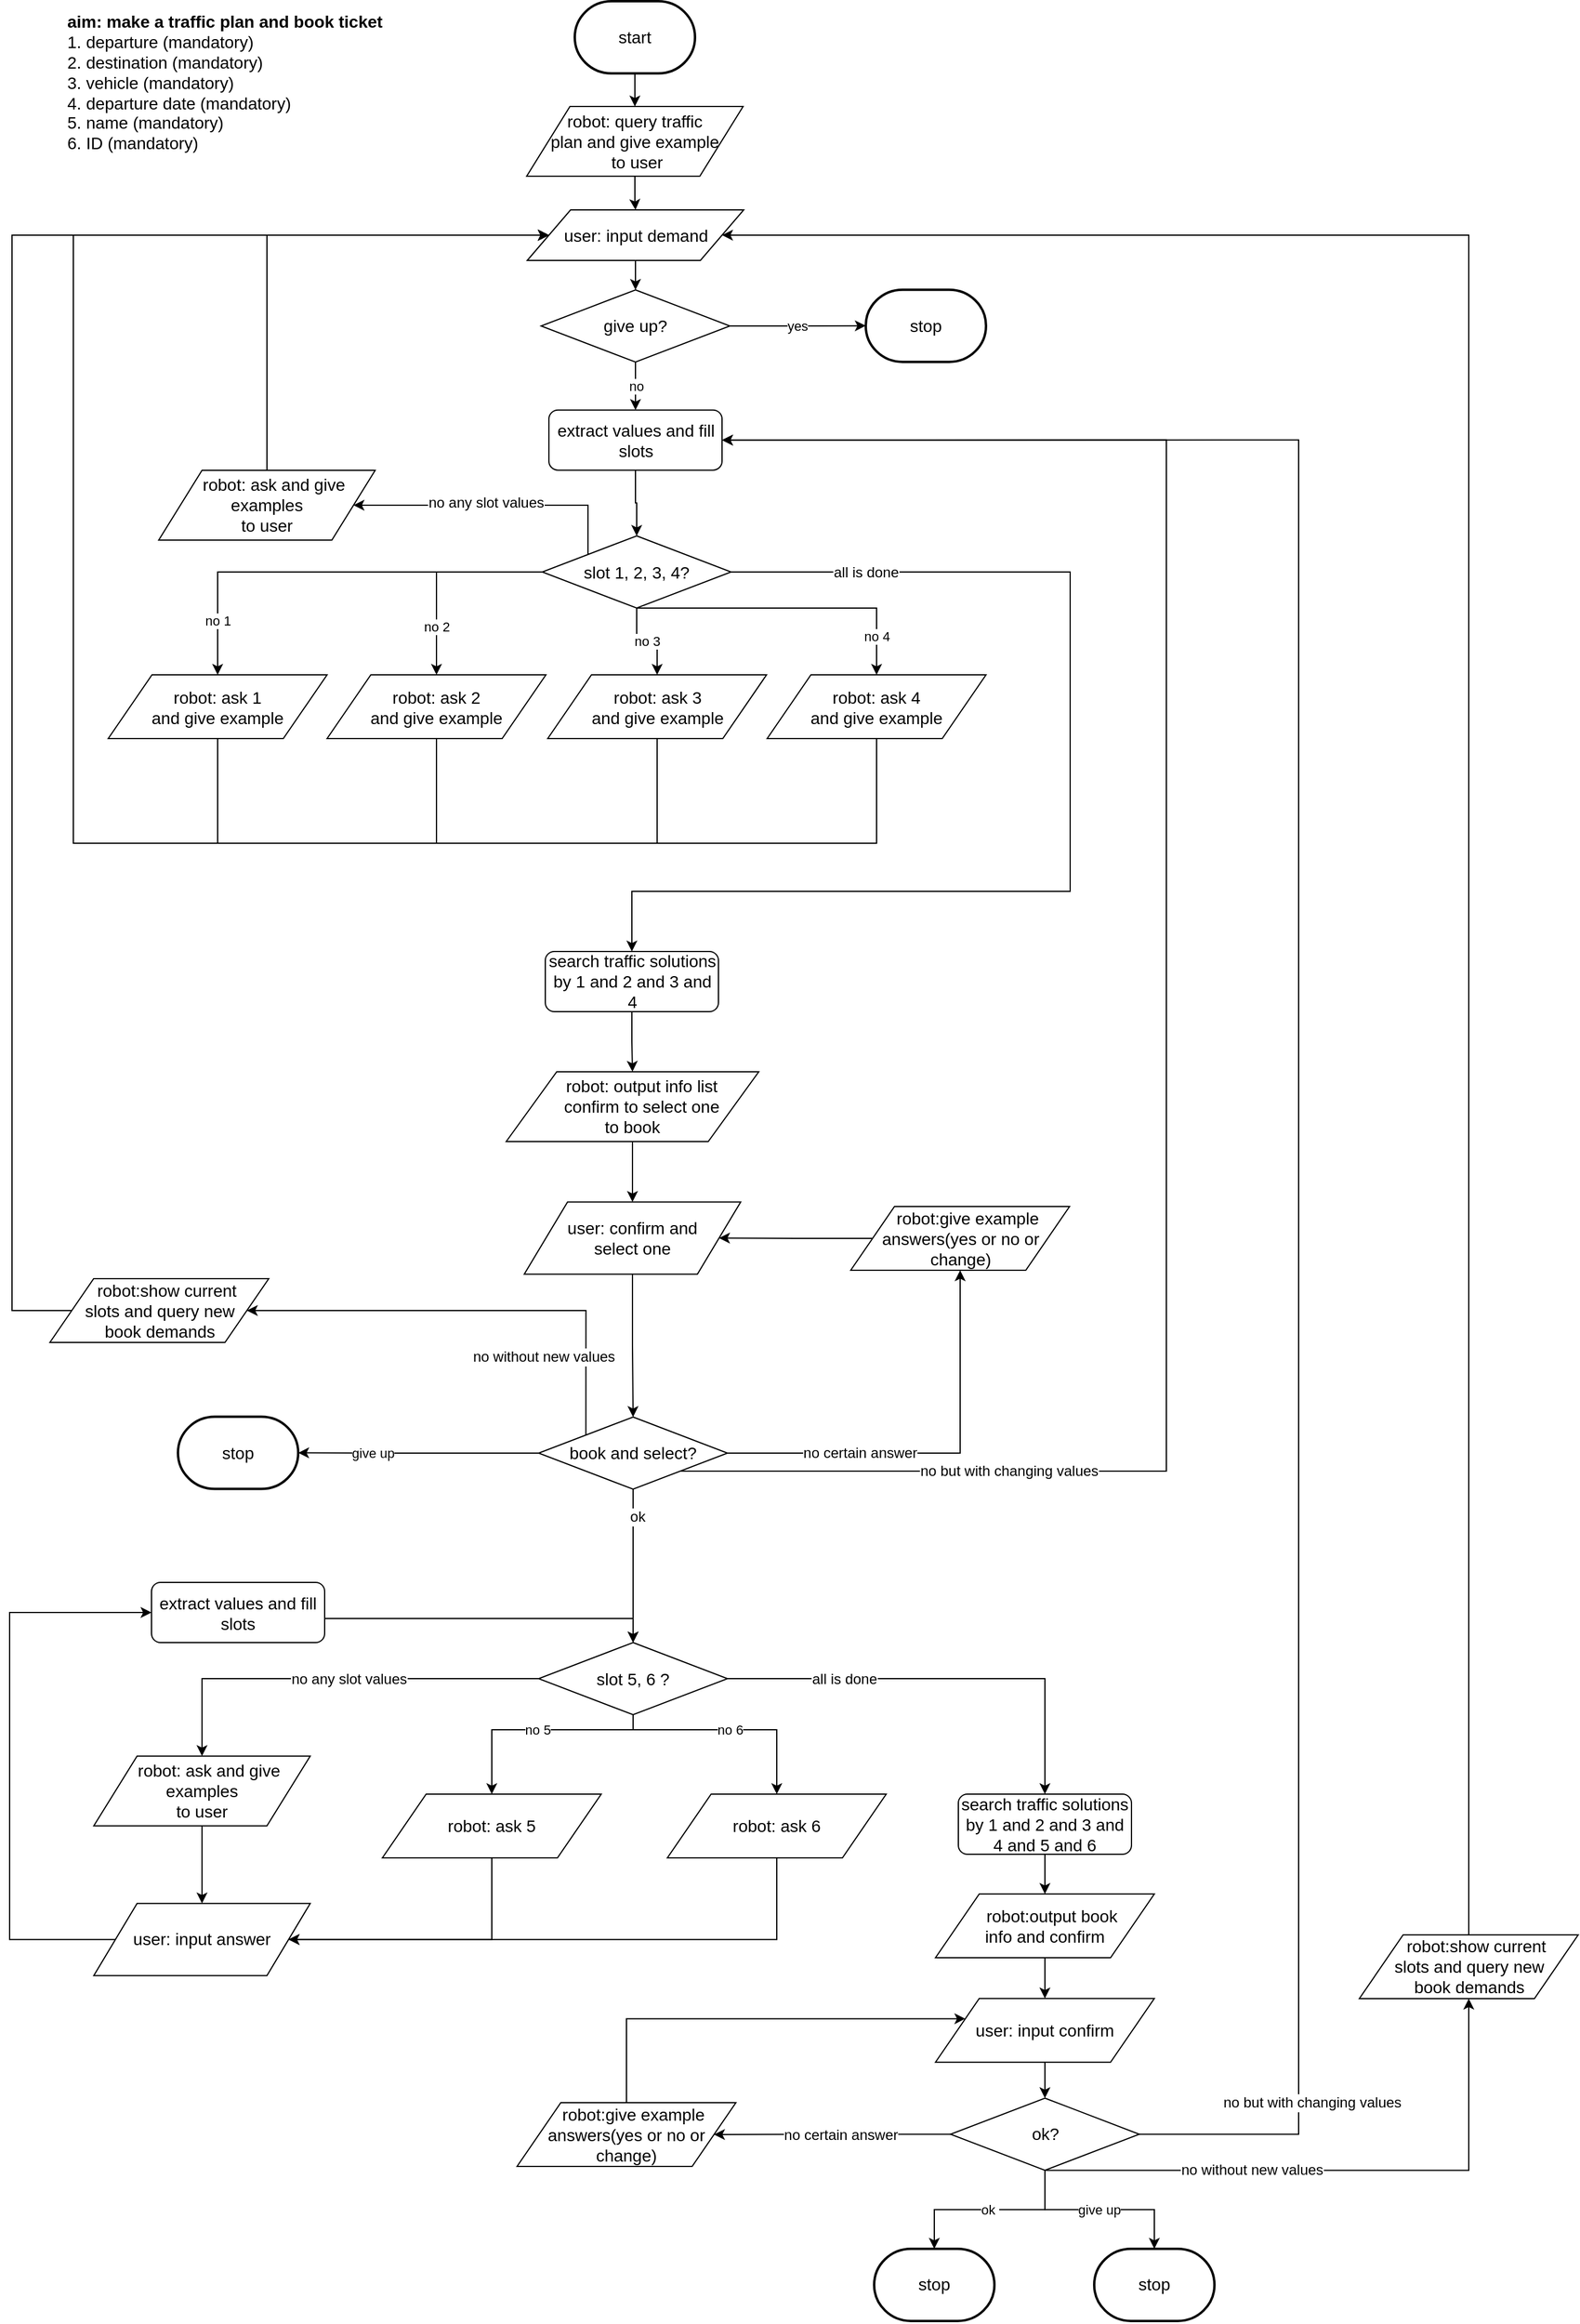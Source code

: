 <mxfile version="12.1.3" type="github" pages="1">
  <diagram id="6r8ebwQPKGLBiBFQONnZ" name="Page-1">
    <mxGraphModel dx="1280" dy="1595" grid="1" gridSize="10" guides="1" tooltips="1" connect="1" arrows="1" fold="1" page="1" pageScale="1" pageWidth="1169" pageHeight="827" math="0" shadow="0">
      <root>
        <mxCell id="0"/>
        <mxCell id="1" parent="0"/>
        <mxCell id="vndDen_A82_FgcWnEU_Y-4" value="" style="edgeStyle=orthogonalEdgeStyle;rounded=0;orthogonalLoop=1;jettySize=auto;html=1;" parent="1" source="vndDen_A82_FgcWnEU_Y-1" target="vndDen_A82_FgcWnEU_Y-3" edge="1">
          <mxGeometry relative="1" as="geometry"/>
        </mxCell>
        <mxCell id="vndDen_A82_FgcWnEU_Y-1" value="&lt;span style=&quot;font-size: 14px&quot;&gt;start&lt;/span&gt;" style="strokeWidth=2;html=1;shape=mxgraph.flowchart.terminator;whiteSpace=wrap;" parent="1" vertex="1">
          <mxGeometry x="588" y="-99.981" width="100" height="60" as="geometry"/>
        </mxCell>
        <mxCell id="vndDen_A82_FgcWnEU_Y-2" value="&lt;font style=&quot;font-size: 14px&quot;&gt;&lt;b&gt;aim: make a traffic plan and book ticket&lt;/b&gt;&lt;br&gt;1. departure (mandatory)&lt;br&gt;2. destination (mandatory)&lt;br&gt;3. vehicle (mandatory)&lt;br&gt;4. departure date (mandatory)&lt;br&gt;5. name (mandatory)&lt;br&gt;6. ID (mandatory)&lt;br&gt;&lt;br&gt;&lt;/font&gt;" style="text;html=1;strokeColor=none;fillColor=none;align=left;verticalAlign=middle;whiteSpace=wrap;rounded=0;" parent="1" vertex="1">
          <mxGeometry x="164" y="-70" width="270" height="91" as="geometry"/>
        </mxCell>
        <mxCell id="vndDen_A82_FgcWnEU_Y-6" value="" style="edgeStyle=orthogonalEdgeStyle;rounded=0;orthogonalLoop=1;jettySize=auto;html=1;" parent="1" source="vndDen_A82_FgcWnEU_Y-3" target="vndDen_A82_FgcWnEU_Y-5" edge="1">
          <mxGeometry relative="1" as="geometry"/>
        </mxCell>
        <mxCell id="vndDen_A82_FgcWnEU_Y-3" value="&lt;span style=&quot;font-size: 14px ; white-space: normal&quot;&gt;robot: query traffic &lt;br&gt;plan and give example&lt;br&gt;&amp;nbsp;to user&lt;br&gt;&lt;/span&gt;" style="shape=parallelogram;perimeter=parallelogramPerimeter;whiteSpace=wrap;html=1;" parent="1" vertex="1">
          <mxGeometry x="548" y="-12.5" width="180" height="58" as="geometry"/>
        </mxCell>
        <mxCell id="f19TXx5zY4OCxn9IoFhB-2" style="edgeStyle=orthogonalEdgeStyle;rounded=0;orthogonalLoop=1;jettySize=auto;html=1;exitX=0.5;exitY=1;exitDx=0;exitDy=0;entryX=0.5;entryY=0;entryDx=0;entryDy=0;" parent="1" source="vndDen_A82_FgcWnEU_Y-5" target="f19TXx5zY4OCxn9IoFhB-1" edge="1">
          <mxGeometry relative="1" as="geometry"/>
        </mxCell>
        <mxCell id="vndDen_A82_FgcWnEU_Y-5" value="&lt;span style=&quot;font-size: 14px ; white-space: normal&quot;&gt;user: input demand&lt;/span&gt;" style="shape=parallelogram;perimeter=parallelogramPerimeter;whiteSpace=wrap;html=1;" parent="1" vertex="1">
          <mxGeometry x="548.5" y="73.5" width="180" height="42" as="geometry"/>
        </mxCell>
        <mxCell id="vndDen_A82_FgcWnEU_Y-10" value="no 1" style="edgeStyle=orthogonalEdgeStyle;rounded=0;orthogonalLoop=1;jettySize=auto;html=1;" parent="1" source="vndDen_A82_FgcWnEU_Y-7" target="vndDen_A82_FgcWnEU_Y-9" edge="1">
          <mxGeometry x="0.745" relative="1" as="geometry">
            <mxPoint as="offset"/>
          </mxGeometry>
        </mxCell>
        <mxCell id="f19TXx5zY4OCxn9IoFhB-6" value="no 2" style="edgeStyle=orthogonalEdgeStyle;rounded=0;orthogonalLoop=1;jettySize=auto;html=1;exitX=0;exitY=0.5;exitDx=0;exitDy=0;" parent="1" source="vndDen_A82_FgcWnEU_Y-7" target="vndDen_A82_FgcWnEU_Y-17" edge="1">
          <mxGeometry x="0.539" relative="1" as="geometry">
            <mxPoint as="offset"/>
          </mxGeometry>
        </mxCell>
        <mxCell id="f19TXx5zY4OCxn9IoFhB-7" value="no 3" style="edgeStyle=orthogonalEdgeStyle;rounded=0;orthogonalLoop=1;jettySize=auto;html=1;exitX=0.5;exitY=1;exitDx=0;exitDy=0;" parent="1" source="vndDen_A82_FgcWnEU_Y-7" target="vndDen_A82_FgcWnEU_Y-24" edge="1">
          <mxGeometry relative="1" as="geometry"/>
        </mxCell>
        <mxCell id="f19TXx5zY4OCxn9IoFhB-8" value="no 4" style="edgeStyle=orthogonalEdgeStyle;rounded=0;orthogonalLoop=1;jettySize=auto;html=1;exitX=0.5;exitY=1;exitDx=0;exitDy=0;entryX=0.5;entryY=0;entryDx=0;entryDy=0;" parent="1" source="vndDen_A82_FgcWnEU_Y-7" target="vndDen_A82_FgcWnEU_Y-29" edge="1">
          <mxGeometry x="0.747" relative="1" as="geometry">
            <Array as="points">
              <mxPoint x="839" y="404"/>
            </Array>
            <mxPoint as="offset"/>
          </mxGeometry>
        </mxCell>
        <mxCell id="f19TXx5zY4OCxn9IoFhB-14" style="edgeStyle=orthogonalEdgeStyle;rounded=0;orthogonalLoop=1;jettySize=auto;html=1;exitX=0;exitY=0;exitDx=0;exitDy=0;entryX=1;entryY=0.5;entryDx=0;entryDy=0;" parent="1" source="vndDen_A82_FgcWnEU_Y-7" target="f19TXx5zY4OCxn9IoFhB-13" edge="1">
          <mxGeometry relative="1" as="geometry">
            <Array as="points">
              <mxPoint x="599" y="319"/>
            </Array>
          </mxGeometry>
        </mxCell>
        <mxCell id="f19TXx5zY4OCxn9IoFhB-15" value="no any slot values" style="text;html=1;resizable=0;points=[];align=center;verticalAlign=middle;labelBackgroundColor=#ffffff;" parent="f19TXx5zY4OCxn9IoFhB-14" vertex="1" connectable="0">
          <mxGeometry x="0.077" y="-2" relative="1" as="geometry">
            <mxPoint as="offset"/>
          </mxGeometry>
        </mxCell>
        <mxCell id="f19TXx5zY4OCxn9IoFhB-17" style="edgeStyle=orthogonalEdgeStyle;rounded=0;orthogonalLoop=1;jettySize=auto;html=1;exitX=1;exitY=0.5;exitDx=0;exitDy=0;entryX=0.5;entryY=0;entryDx=0;entryDy=0;" parent="1" source="vndDen_A82_FgcWnEU_Y-7" target="n2Iilo3OYamWraCBPrWy-1" edge="1">
          <mxGeometry relative="1" as="geometry">
            <Array as="points">
              <mxPoint x="1000" y="375"/>
              <mxPoint x="1000" y="640"/>
              <mxPoint x="636" y="640"/>
            </Array>
            <mxPoint x="639" y="691" as="targetPoint"/>
          </mxGeometry>
        </mxCell>
        <mxCell id="f19TXx5zY4OCxn9IoFhB-18" value="all is done" style="text;html=1;resizable=0;points=[];align=center;verticalAlign=middle;labelBackgroundColor=#ffffff;" parent="f19TXx5zY4OCxn9IoFhB-17" vertex="1" connectable="0">
          <mxGeometry x="-0.768" relative="1" as="geometry">
            <mxPoint as="offset"/>
          </mxGeometry>
        </mxCell>
        <mxCell id="vndDen_A82_FgcWnEU_Y-7" value="&lt;font style=&quot;font-size: 14px&quot;&gt;slot 1, 2, 3, 4?&lt;br&gt;&lt;/font&gt;" style="rhombus;whiteSpace=wrap;html=1;" parent="1" vertex="1">
          <mxGeometry x="561" y="344.5" width="157" height="60" as="geometry"/>
        </mxCell>
        <mxCell id="f19TXx5zY4OCxn9IoFhB-10" style="edgeStyle=orthogonalEdgeStyle;rounded=0;orthogonalLoop=1;jettySize=auto;html=1;exitX=0.5;exitY=1;exitDx=0;exitDy=0;entryX=0;entryY=0.5;entryDx=0;entryDy=0;" parent="1" source="vndDen_A82_FgcWnEU_Y-9" target="vndDen_A82_FgcWnEU_Y-5" edge="1">
          <mxGeometry relative="1" as="geometry">
            <Array as="points">
              <mxPoint x="291" y="600"/>
              <mxPoint x="171" y="600"/>
              <mxPoint x="171" y="95"/>
            </Array>
          </mxGeometry>
        </mxCell>
        <mxCell id="vndDen_A82_FgcWnEU_Y-9" value="&lt;font style=&quot;font-size: 14px&quot;&gt;robot: ask 1&lt;br&gt;and give example&lt;br&gt;&lt;/font&gt;" style="shape=parallelogram;perimeter=parallelogramPerimeter;whiteSpace=wrap;html=1;" parent="1" vertex="1">
          <mxGeometry x="200" y="460" width="182" height="53" as="geometry"/>
        </mxCell>
        <mxCell id="f19TXx5zY4OCxn9IoFhB-11" style="edgeStyle=orthogonalEdgeStyle;rounded=0;orthogonalLoop=1;jettySize=auto;html=1;exitX=0.5;exitY=1;exitDx=0;exitDy=0;entryX=0;entryY=0.5;entryDx=0;entryDy=0;" parent="1" source="vndDen_A82_FgcWnEU_Y-17" target="vndDen_A82_FgcWnEU_Y-5" edge="1">
          <mxGeometry relative="1" as="geometry">
            <Array as="points">
              <mxPoint x="473" y="600"/>
              <mxPoint x="171" y="600"/>
              <mxPoint x="171" y="95"/>
            </Array>
          </mxGeometry>
        </mxCell>
        <mxCell id="vndDen_A82_FgcWnEU_Y-17" value="&lt;font style=&quot;font-size: 14px&quot;&gt;robot: ask 2&lt;br&gt;and give example&lt;br&gt;&lt;/font&gt;" style="shape=parallelogram;perimeter=parallelogramPerimeter;whiteSpace=wrap;html=1;" parent="1" vertex="1">
          <mxGeometry x="382" y="460" width="182" height="53" as="geometry"/>
        </mxCell>
        <mxCell id="f19TXx5zY4OCxn9IoFhB-12" style="edgeStyle=orthogonalEdgeStyle;rounded=0;orthogonalLoop=1;jettySize=auto;html=1;exitX=0.5;exitY=1;exitDx=0;exitDy=0;entryX=0;entryY=0.5;entryDx=0;entryDy=0;" parent="1" source="vndDen_A82_FgcWnEU_Y-24" target="vndDen_A82_FgcWnEU_Y-5" edge="1">
          <mxGeometry relative="1" as="geometry">
            <Array as="points">
              <mxPoint x="656" y="600"/>
              <mxPoint x="171" y="600"/>
              <mxPoint x="171" y="95"/>
            </Array>
          </mxGeometry>
        </mxCell>
        <mxCell id="vndDen_A82_FgcWnEU_Y-24" value="&lt;font style=&quot;font-size: 14px&quot;&gt;robot: ask 3&lt;br&gt;and give example&lt;br&gt;&lt;/font&gt;" style="shape=parallelogram;perimeter=parallelogramPerimeter;whiteSpace=wrap;html=1;" parent="1" vertex="1">
          <mxGeometry x="565.5" y="460" width="182" height="53" as="geometry"/>
        </mxCell>
        <mxCell id="f19TXx5zY4OCxn9IoFhB-9" style="edgeStyle=orthogonalEdgeStyle;rounded=0;orthogonalLoop=1;jettySize=auto;html=1;exitX=0.5;exitY=1;exitDx=0;exitDy=0;entryX=0;entryY=0.5;entryDx=0;entryDy=0;" parent="1" source="vndDen_A82_FgcWnEU_Y-29" target="vndDen_A82_FgcWnEU_Y-5" edge="1">
          <mxGeometry relative="1" as="geometry">
            <mxPoint x="540" y="600" as="targetPoint"/>
            <Array as="points">
              <mxPoint x="839" y="600"/>
              <mxPoint x="171" y="600"/>
              <mxPoint x="171" y="95"/>
            </Array>
          </mxGeometry>
        </mxCell>
        <mxCell id="vndDen_A82_FgcWnEU_Y-29" value="&lt;font style=&quot;font-size: 14px&quot;&gt;robot: ask 4&lt;br&gt;and give example&lt;br&gt;&lt;/font&gt;" style="shape=parallelogram;perimeter=parallelogramPerimeter;whiteSpace=wrap;html=1;" parent="1" vertex="1">
          <mxGeometry x="748" y="460" width="182" height="53" as="geometry"/>
        </mxCell>
        <mxCell id="vndDen_A82_FgcWnEU_Y-39" value="" style="edgeStyle=orthogonalEdgeStyle;rounded=0;orthogonalLoop=1;jettySize=auto;html=1;" parent="1" source="vndDen_A82_FgcWnEU_Y-32" target="vndDen_A82_FgcWnEU_Y-37" edge="1">
          <mxGeometry relative="1" as="geometry"/>
        </mxCell>
        <mxCell id="vndDen_A82_FgcWnEU_Y-32" value="&lt;span style=&quot;font-size: 14px ; white-space: normal&quot;&gt;&amp;nbsp; &amp;nbsp; &amp;nbsp;robot:&amp;nbsp;&lt;/span&gt;&lt;span style=&quot;font-size: 14px&quot;&gt;output&amp;nbsp;info list&amp;nbsp;&lt;/span&gt;&lt;br style=&quot;font-size: 14px&quot;&gt;&lt;span style=&quot;font-size: 14px&quot;&gt;&amp;nbsp; &amp;nbsp; confirm to&lt;/span&gt;&lt;span style=&quot;font-size: 14px ; white-space: normal&quot;&gt;&amp;nbsp;select one&lt;br&gt;to book&lt;br&gt;&lt;/span&gt;" style="shape=parallelogram;perimeter=parallelogramPerimeter;whiteSpace=wrap;html=1;" parent="1" vertex="1">
          <mxGeometry x="531" y="790" width="210" height="58" as="geometry"/>
        </mxCell>
        <mxCell id="vndDen_A82_FgcWnEU_Y-41" value="" style="edgeStyle=orthogonalEdgeStyle;rounded=0;orthogonalLoop=1;jettySize=auto;html=1;" parent="1" source="vndDen_A82_FgcWnEU_Y-37" target="vndDen_A82_FgcWnEU_Y-40" edge="1">
          <mxGeometry relative="1" as="geometry"/>
        </mxCell>
        <mxCell id="vndDen_A82_FgcWnEU_Y-37" value="&lt;span style=&quot;font-size: 14px ; white-space: normal&quot;&gt;user: confirm and &lt;br&gt;select one&lt;/span&gt;" style="shape=parallelogram;perimeter=parallelogramPerimeter;whiteSpace=wrap;html=1;" parent="1" vertex="1">
          <mxGeometry x="546" y="898.235" width="180" height="60" as="geometry"/>
        </mxCell>
        <mxCell id="vndDen_A82_FgcWnEU_Y-44" value="" style="edgeStyle=orthogonalEdgeStyle;rounded=0;orthogonalLoop=1;jettySize=auto;html=1;" parent="1" source="vndDen_A82_FgcWnEU_Y-40" target="vndDen_A82_FgcWnEU_Y-43" edge="1">
          <mxGeometry relative="1" as="geometry"/>
        </mxCell>
        <mxCell id="f19TXx5zY4OCxn9IoFhB-20" style="edgeStyle=orthogonalEdgeStyle;rounded=0;orthogonalLoop=1;jettySize=auto;html=1;exitX=0.955;exitY=0.5;exitDx=0;exitDy=0;entryX=0.5;entryY=1;entryDx=0;entryDy=0;exitPerimeter=0;" parent="1" source="vndDen_A82_FgcWnEU_Y-40" target="f19TXx5zY4OCxn9IoFhB-19" edge="1">
          <mxGeometry relative="1" as="geometry"/>
        </mxCell>
        <mxCell id="f19TXx5zY4OCxn9IoFhB-21" value="no certain answer" style="text;html=1;resizable=0;points=[];align=center;verticalAlign=middle;labelBackgroundColor=#ffffff;" parent="f19TXx5zY4OCxn9IoFhB-20" vertex="1" connectable="0">
          <mxGeometry x="-0.338" relative="1" as="geometry">
            <mxPoint as="offset"/>
          </mxGeometry>
        </mxCell>
        <mxCell id="vndDen_A82_FgcWnEU_Y-40" value="&lt;font style=&quot;font-size: 14px&quot;&gt;book and select?&lt;br&gt;&lt;/font&gt;" style="rhombus;whiteSpace=wrap;html=1;" parent="1" vertex="1">
          <mxGeometry x="558" y="1077" width="157" height="60" as="geometry"/>
        </mxCell>
        <mxCell id="f19TXx5zY4OCxn9IoFhB-35" style="edgeStyle=orthogonalEdgeStyle;rounded=0;orthogonalLoop=1;jettySize=auto;html=1;exitX=0.5;exitY=1;exitDx=0;exitDy=0;entryX=1;entryY=0.5;entryDx=0;entryDy=0;" parent="1" source="vndDen_A82_FgcWnEU_Y-42" target="vndDen_A82_FgcWnEU_Y-50" edge="1">
          <mxGeometry relative="1" as="geometry">
            <Array as="points">
              <mxPoint x="519" y="1512"/>
            </Array>
          </mxGeometry>
        </mxCell>
        <mxCell id="vndDen_A82_FgcWnEU_Y-42" value="&lt;font style=&quot;font-size: 14px&quot;&gt;robot: ask 5&lt;/font&gt;" style="shape=parallelogram;perimeter=parallelogramPerimeter;whiteSpace=wrap;html=1;" parent="1" vertex="1">
          <mxGeometry x="428" y="1390.5" width="182" height="53" as="geometry"/>
        </mxCell>
        <mxCell id="vndDen_A82_FgcWnEU_Y-45" value="no 5" style="edgeStyle=orthogonalEdgeStyle;rounded=0;orthogonalLoop=1;jettySize=auto;html=1;exitX=0.5;exitY=1;exitDx=0;exitDy=0;entryX=0.5;entryY=0;entryDx=0;entryDy=0;" parent="1" source="vndDen_A82_FgcWnEU_Y-43" target="vndDen_A82_FgcWnEU_Y-42" edge="1">
          <mxGeometry relative="1" as="geometry">
            <Array as="points">
              <mxPoint x="636" y="1337"/>
              <mxPoint x="519" y="1337"/>
            </Array>
          </mxGeometry>
        </mxCell>
        <mxCell id="f19TXx5zY4OCxn9IoFhB-37" style="edgeStyle=orthogonalEdgeStyle;rounded=0;orthogonalLoop=1;jettySize=auto;html=1;exitX=0;exitY=0.5;exitDx=0;exitDy=0;entryX=0.5;entryY=0;entryDx=0;entryDy=0;" parent="1" source="vndDen_A82_FgcWnEU_Y-43" target="f19TXx5zY4OCxn9IoFhB-36" edge="1">
          <mxGeometry relative="1" as="geometry"/>
        </mxCell>
        <mxCell id="f19TXx5zY4OCxn9IoFhB-39" value="no any slot values" style="text;html=1;resizable=0;points=[];align=center;verticalAlign=middle;labelBackgroundColor=#ffffff;" parent="f19TXx5zY4OCxn9IoFhB-37" vertex="1" connectable="0">
          <mxGeometry x="-0.083" relative="1" as="geometry">
            <mxPoint as="offset"/>
          </mxGeometry>
        </mxCell>
        <mxCell id="f19TXx5zY4OCxn9IoFhB-41" style="edgeStyle=orthogonalEdgeStyle;rounded=0;orthogonalLoop=1;jettySize=auto;html=1;exitX=1;exitY=0.5;exitDx=0;exitDy=0;entryX=0.5;entryY=0;entryDx=0;entryDy=0;" parent="1" source="vndDen_A82_FgcWnEU_Y-43" target="vndDen_A82_FgcWnEU_Y-82" edge="1">
          <mxGeometry relative="1" as="geometry"/>
        </mxCell>
        <mxCell id="f19TXx5zY4OCxn9IoFhB-42" value="all is done" style="text;html=1;resizable=0;points=[];align=center;verticalAlign=middle;labelBackgroundColor=#ffffff;" parent="f19TXx5zY4OCxn9IoFhB-41" vertex="1" connectable="0">
          <mxGeometry x="-0.464" relative="1" as="geometry">
            <mxPoint as="offset"/>
          </mxGeometry>
        </mxCell>
        <mxCell id="vndDen_A82_FgcWnEU_Y-43" value="&lt;font style=&quot;font-size: 14px&quot;&gt;slot 5, 6 ?&lt;br&gt;&lt;/font&gt;" style="rhombus;whiteSpace=wrap;html=1;" parent="1" vertex="1">
          <mxGeometry x="558" y="1264.5" width="157" height="60" as="geometry"/>
        </mxCell>
        <mxCell id="vndDen_A82_FgcWnEU_Y-49" value="no 6" style="edgeStyle=orthogonalEdgeStyle;rounded=0;orthogonalLoop=1;jettySize=auto;html=1;exitX=0.5;exitY=1;exitDx=0;exitDy=0;entryX=0.5;entryY=0;entryDx=0;entryDy=0;" parent="1" source="vndDen_A82_FgcWnEU_Y-43" target="vndDen_A82_FgcWnEU_Y-48" edge="1">
          <mxGeometry relative="1" as="geometry">
            <mxPoint x="559.308" y="1411" as="sourcePoint"/>
            <Array as="points">
              <mxPoint x="636" y="1324"/>
              <mxPoint x="636" y="1337"/>
              <mxPoint x="756" y="1337"/>
            </Array>
          </mxGeometry>
        </mxCell>
        <mxCell id="f19TXx5zY4OCxn9IoFhB-34" style="edgeStyle=orthogonalEdgeStyle;rounded=0;orthogonalLoop=1;jettySize=auto;html=1;exitX=0.5;exitY=1;exitDx=0;exitDy=0;entryX=1;entryY=0.5;entryDx=0;entryDy=0;" parent="1" source="vndDen_A82_FgcWnEU_Y-48" target="vndDen_A82_FgcWnEU_Y-50" edge="1">
          <mxGeometry relative="1" as="geometry">
            <Array as="points">
              <mxPoint x="756" y="1512"/>
            </Array>
          </mxGeometry>
        </mxCell>
        <mxCell id="vndDen_A82_FgcWnEU_Y-48" value="&lt;font style=&quot;font-size: 14px&quot;&gt;robot: ask 6&lt;/font&gt;" style="shape=parallelogram;perimeter=parallelogramPerimeter;whiteSpace=wrap;html=1;" parent="1" vertex="1">
          <mxGeometry x="665" y="1390.5" width="182" height="53" as="geometry"/>
        </mxCell>
        <mxCell id="vndDen_A82_FgcWnEU_Y-53" style="edgeStyle=orthogonalEdgeStyle;rounded=0;orthogonalLoop=1;jettySize=auto;html=1;exitX=0;exitY=0.5;exitDx=0;exitDy=0;entryX=0.5;entryY=0;entryDx=0;entryDy=0;" parent="1" source="vndDen_A82_FgcWnEU_Y-84" target="vndDen_A82_FgcWnEU_Y-43" edge="1">
          <mxGeometry relative="1" as="geometry">
            <Array as="points">
              <mxPoint x="636" y="1244.5"/>
            </Array>
          </mxGeometry>
        </mxCell>
        <mxCell id="vndDen_A82_FgcWnEU_Y-50" value="&lt;span style=&quot;font-size: 14px ; white-space: normal&quot;&gt;user: input answer&lt;/span&gt;" style="shape=parallelogram;perimeter=parallelogramPerimeter;whiteSpace=wrap;html=1;" parent="1" vertex="1">
          <mxGeometry x="188" y="1481.371" width="180" height="60" as="geometry"/>
        </mxCell>
        <mxCell id="vndDen_A82_FgcWnEU_Y-57" value="" style="edgeStyle=orthogonalEdgeStyle;rounded=0;orthogonalLoop=1;jettySize=auto;html=1;" parent="1" source="vndDen_A82_FgcWnEU_Y-54" target="vndDen_A82_FgcWnEU_Y-56" edge="1">
          <mxGeometry relative="1" as="geometry"/>
        </mxCell>
        <mxCell id="vndDen_A82_FgcWnEU_Y-54" value="&lt;span style=&quot;font-size: 14px&quot;&gt;&amp;nbsp; &amp;nbsp;robot:output book&lt;br&gt;info and confirm&lt;/span&gt;" style="shape=parallelogram;perimeter=parallelogramPerimeter;whiteSpace=wrap;html=1;" parent="1" vertex="1">
          <mxGeometry x="888" y="1473.486" width="182" height="53" as="geometry"/>
        </mxCell>
        <mxCell id="vndDen_A82_FgcWnEU_Y-59" value="" style="edgeStyle=orthogonalEdgeStyle;rounded=0;orthogonalLoop=1;jettySize=auto;html=1;" parent="1" source="vndDen_A82_FgcWnEU_Y-56" target="vndDen_A82_FgcWnEU_Y-58" edge="1">
          <mxGeometry relative="1" as="geometry"/>
        </mxCell>
        <mxCell id="vndDen_A82_FgcWnEU_Y-56" value="&lt;span style=&quot;font-size: 14px&quot;&gt;user: input confirm&lt;/span&gt;" style="shape=parallelogram;perimeter=parallelogramPerimeter;whiteSpace=wrap;html=1;" parent="1" vertex="1">
          <mxGeometry x="888" y="1560.371" width="182" height="53" as="geometry"/>
        </mxCell>
        <mxCell id="vndDen_A82_FgcWnEU_Y-61" value="ok&amp;nbsp;" style="edgeStyle=orthogonalEdgeStyle;rounded=0;orthogonalLoop=1;jettySize=auto;html=1;" parent="1" source="vndDen_A82_FgcWnEU_Y-58" target="vndDen_A82_FgcWnEU_Y-60" edge="1">
          <mxGeometry relative="1" as="geometry"/>
        </mxCell>
        <mxCell id="vndDen_A82_FgcWnEU_Y-74" style="edgeStyle=orthogonalEdgeStyle;rounded=0;orthogonalLoop=1;jettySize=auto;html=1;exitX=0.5;exitY=1;exitDx=0;exitDy=0;entryX=0.5;entryY=1;entryDx=0;entryDy=0;" parent="1" source="vndDen_A82_FgcWnEU_Y-58" target="n2Iilo3OYamWraCBPrWy-5" edge="1">
          <mxGeometry relative="1" as="geometry">
            <Array as="points">
              <mxPoint x="1331.5" y="1703"/>
            </Array>
          </mxGeometry>
        </mxCell>
        <mxCell id="vndDen_A82_FgcWnEU_Y-77" value="no without new values" style="text;html=1;resizable=0;points=[];align=center;verticalAlign=middle;labelBackgroundColor=#ffffff;" parent="vndDen_A82_FgcWnEU_Y-74" vertex="1" connectable="0">
          <mxGeometry x="-0.843" y="-4" relative="1" as="geometry">
            <mxPoint x="133" y="-4" as="offset"/>
          </mxGeometry>
        </mxCell>
        <mxCell id="vndDen_A82_FgcWnEU_Y-75" style="edgeStyle=orthogonalEdgeStyle;rounded=0;orthogonalLoop=1;jettySize=auto;html=1;exitX=1;exitY=0.5;exitDx=0;exitDy=0;entryX=1;entryY=0.5;entryDx=0;entryDy=0;" parent="1" source="vndDen_A82_FgcWnEU_Y-58" target="vndDen_A82_FgcWnEU_Y-86" edge="1">
          <mxGeometry relative="1" as="geometry">
            <Array as="points">
              <mxPoint x="1190" y="1673"/>
              <mxPoint x="1190" y="265"/>
            </Array>
          </mxGeometry>
        </mxCell>
        <mxCell id="vndDen_A82_FgcWnEU_Y-76" value="no but with changing values" style="text;html=1;resizable=0;points=[];align=center;verticalAlign=middle;labelBackgroundColor=#ffffff;" parent="vndDen_A82_FgcWnEU_Y-75" vertex="1" connectable="0">
          <mxGeometry x="-0.874" y="4" relative="1" as="geometry">
            <mxPoint x="16" y="-22.5" as="offset"/>
          </mxGeometry>
        </mxCell>
        <mxCell id="f19TXx5zY4OCxn9IoFhB-44" value="give up" style="edgeStyle=orthogonalEdgeStyle;rounded=0;orthogonalLoop=1;jettySize=auto;html=1;exitX=0.5;exitY=1;exitDx=0;exitDy=0;entryX=0.5;entryY=0;entryDx=0;entryDy=0;entryPerimeter=0;" parent="1" source="vndDen_A82_FgcWnEU_Y-58" target="f19TXx5zY4OCxn9IoFhB-43" edge="1">
          <mxGeometry relative="1" as="geometry"/>
        </mxCell>
        <mxCell id="f19TXx5zY4OCxn9IoFhB-46" style="edgeStyle=orthogonalEdgeStyle;rounded=0;orthogonalLoop=1;jettySize=auto;html=1;exitX=0;exitY=0.5;exitDx=0;exitDy=0;entryX=1;entryY=0.5;entryDx=0;entryDy=0;" parent="1" source="vndDen_A82_FgcWnEU_Y-58" target="f19TXx5zY4OCxn9IoFhB-45" edge="1">
          <mxGeometry relative="1" as="geometry"/>
        </mxCell>
        <mxCell id="f19TXx5zY4OCxn9IoFhB-48" value="no certain answer" style="text;html=1;resizable=0;points=[];align=center;verticalAlign=middle;labelBackgroundColor=#ffffff;" parent="f19TXx5zY4OCxn9IoFhB-46" vertex="1" connectable="0">
          <mxGeometry x="0.175" y="1" relative="1" as="geometry">
            <mxPoint x="23" y="-1" as="offset"/>
          </mxGeometry>
        </mxCell>
        <mxCell id="vndDen_A82_FgcWnEU_Y-58" value="&lt;font style=&quot;font-size: 14px&quot;&gt;ok?&lt;br&gt;&lt;/font&gt;" style="rhombus;whiteSpace=wrap;html=1;" parent="1" vertex="1">
          <mxGeometry x="900.5" y="1643.229" width="157" height="60" as="geometry"/>
        </mxCell>
        <mxCell id="vndDen_A82_FgcWnEU_Y-60" value="&lt;font style=&quot;font-size: 14px&quot;&gt;stop&lt;/font&gt;" style="strokeWidth=2;html=1;shape=mxgraph.flowchart.terminator;whiteSpace=wrap;" parent="1" vertex="1">
          <mxGeometry x="837" y="1768.486" width="100" height="60" as="geometry"/>
        </mxCell>
        <mxCell id="vndDen_A82_FgcWnEU_Y-70" style="edgeStyle=orthogonalEdgeStyle;rounded=0;orthogonalLoop=1;jettySize=auto;html=1;entryX=1;entryY=0.5;entryDx=0;entryDy=0;exitX=1;exitY=1;exitDx=0;exitDy=0;" parent="1" source="vndDen_A82_FgcWnEU_Y-40" target="vndDen_A82_FgcWnEU_Y-86" edge="1">
          <mxGeometry relative="1" as="geometry">
            <mxPoint x="62.571" y="958.286" as="sourcePoint"/>
            <Array as="points">
              <mxPoint x="1080" y="1122"/>
              <mxPoint x="1080" y="265"/>
            </Array>
          </mxGeometry>
        </mxCell>
        <mxCell id="vndDen_A82_FgcWnEU_Y-71" value="no but with changing values" style="text;html=1;resizable=0;points=[];align=center;verticalAlign=middle;labelBackgroundColor=#ffffff;" parent="vndDen_A82_FgcWnEU_Y-70" vertex="1" connectable="0">
          <mxGeometry x="-0.951" relative="1" as="geometry">
            <mxPoint x="232.5" as="offset"/>
          </mxGeometry>
        </mxCell>
        <mxCell id="n2Iilo3OYamWraCBPrWy-10" value="ok" style="text;html=1;resizable=0;points=[];align=center;verticalAlign=middle;labelBackgroundColor=#ffffff;" vertex="1" connectable="0" parent="vndDen_A82_FgcWnEU_Y-70">
          <mxGeometry x="-0.981" y="-5" relative="1" as="geometry">
            <mxPoint x="-52" y="33" as="offset"/>
          </mxGeometry>
        </mxCell>
        <mxCell id="vndDen_A82_FgcWnEU_Y-72" style="edgeStyle=orthogonalEdgeStyle;rounded=0;orthogonalLoop=1;jettySize=auto;html=1;exitX=0;exitY=0;exitDx=0;exitDy=0;entryX=1;entryY=0.5;entryDx=0;entryDy=0;" parent="1" source="vndDen_A82_FgcWnEU_Y-40" target="n2Iilo3OYamWraCBPrWy-7" edge="1">
          <mxGeometry relative="1" as="geometry">
            <Array as="points">
              <mxPoint x="597.5" y="988"/>
            </Array>
            <mxPoint x="-15.5" y="896.286" as="sourcePoint"/>
          </mxGeometry>
        </mxCell>
        <mxCell id="vndDen_A82_FgcWnEU_Y-73" value="no without new values" style="text;html=1;resizable=0;points=[];align=center;verticalAlign=middle;labelBackgroundColor=#ffffff;" parent="vndDen_A82_FgcWnEU_Y-72" vertex="1" connectable="0">
          <mxGeometry x="-0.866" y="1" relative="1" as="geometry">
            <mxPoint x="-35" y="-39" as="offset"/>
          </mxGeometry>
        </mxCell>
        <mxCell id="f19TXx5zY4OCxn9IoFhB-25" value="give up" style="edgeStyle=orthogonalEdgeStyle;rounded=0;orthogonalLoop=1;jettySize=auto;html=1;exitX=0;exitY=0.5;exitDx=0;exitDy=0;entryX=1;entryY=0.5;entryDx=0;entryDy=0;entryPerimeter=0;" parent="1" source="vndDen_A82_FgcWnEU_Y-40" target="f19TXx5zY4OCxn9IoFhB-24" edge="1">
          <mxGeometry x="0.379" relative="1" as="geometry">
            <Array as="points">
              <mxPoint x="430" y="1107"/>
              <mxPoint x="430" y="1107"/>
            </Array>
            <mxPoint as="offset"/>
          </mxGeometry>
        </mxCell>
        <mxCell id="vndDen_A82_FgcWnEU_Y-83" value="" style="edgeStyle=orthogonalEdgeStyle;rounded=0;orthogonalLoop=1;jettySize=auto;html=1;" parent="1" source="vndDen_A82_FgcWnEU_Y-82" target="vndDen_A82_FgcWnEU_Y-54" edge="1">
          <mxGeometry relative="1" as="geometry"/>
        </mxCell>
        <mxCell id="vndDen_A82_FgcWnEU_Y-82" value="&lt;font style=&quot;font-size: 14px&quot;&gt;search traffic solutions by 1 and 2 and 3 and 4 and 5 and 6&lt;/font&gt;" style="rounded=1;whiteSpace=wrap;html=1;" parent="1" vertex="1">
          <mxGeometry x="907" y="1390.5" width="144" height="50" as="geometry"/>
        </mxCell>
        <mxCell id="vndDen_A82_FgcWnEU_Y-84" value="&lt;font style=&quot;font-size: 14px&quot;&gt;extract values and fill slots&lt;/font&gt;" style="rounded=1;whiteSpace=wrap;html=1;" parent="1" vertex="1">
          <mxGeometry x="236" y="1214.5" width="144" height="50" as="geometry"/>
        </mxCell>
        <mxCell id="vndDen_A82_FgcWnEU_Y-85" style="edgeStyle=orthogonalEdgeStyle;rounded=0;orthogonalLoop=1;jettySize=auto;html=1;exitX=0;exitY=0.5;exitDx=0;exitDy=0;entryX=0;entryY=0.5;entryDx=0;entryDy=0;" parent="1" source="vndDen_A82_FgcWnEU_Y-50" target="vndDen_A82_FgcWnEU_Y-84" edge="1">
          <mxGeometry relative="1" as="geometry">
            <mxPoint x="91" y="1349.882" as="sourcePoint"/>
            <mxPoint x="109" y="1244" as="targetPoint"/>
            <Array as="points">
              <mxPoint x="206" y="1512"/>
              <mxPoint x="118" y="1512"/>
              <mxPoint x="118" y="1240"/>
            </Array>
          </mxGeometry>
        </mxCell>
        <mxCell id="vndDen_A82_FgcWnEU_Y-88" style="edgeStyle=orthogonalEdgeStyle;rounded=0;orthogonalLoop=1;jettySize=auto;html=1;exitX=0.5;exitY=1;exitDx=0;exitDy=0;entryX=0.5;entryY=0;entryDx=0;entryDy=0;" parent="1" source="vndDen_A82_FgcWnEU_Y-86" target="vndDen_A82_FgcWnEU_Y-7" edge="1">
          <mxGeometry relative="1" as="geometry"/>
        </mxCell>
        <mxCell id="vndDen_A82_FgcWnEU_Y-86" value="&lt;font style=&quot;font-size: 14px&quot;&gt;extract values and fill slots&lt;/font&gt;" style="rounded=1;whiteSpace=wrap;html=1;" parent="1" vertex="1">
          <mxGeometry x="566.5" y="239.843" width="144" height="50" as="geometry"/>
        </mxCell>
        <mxCell id="f19TXx5zY4OCxn9IoFhB-3" value="no" style="edgeStyle=orthogonalEdgeStyle;rounded=0;orthogonalLoop=1;jettySize=auto;html=1;exitX=0.5;exitY=1;exitDx=0;exitDy=0;" parent="1" source="f19TXx5zY4OCxn9IoFhB-1" target="vndDen_A82_FgcWnEU_Y-86" edge="1">
          <mxGeometry relative="1" as="geometry"/>
        </mxCell>
        <mxCell id="f19TXx5zY4OCxn9IoFhB-5" value="yes" style="edgeStyle=orthogonalEdgeStyle;rounded=0;orthogonalLoop=1;jettySize=auto;html=1;exitX=1;exitY=0.5;exitDx=0;exitDy=0;" parent="1" source="f19TXx5zY4OCxn9IoFhB-1" target="f19TXx5zY4OCxn9IoFhB-4" edge="1">
          <mxGeometry relative="1" as="geometry"/>
        </mxCell>
        <mxCell id="f19TXx5zY4OCxn9IoFhB-1" value="&lt;font style=&quot;font-size: 14px&quot;&gt;give up?&lt;br&gt;&lt;/font&gt;" style="rhombus;whiteSpace=wrap;html=1;" parent="1" vertex="1">
          <mxGeometry x="560" y="140" width="157" height="60" as="geometry"/>
        </mxCell>
        <mxCell id="f19TXx5zY4OCxn9IoFhB-4" value="&lt;font style=&quot;font-size: 14px&quot;&gt;stop&lt;/font&gt;" style="strokeWidth=2;html=1;shape=mxgraph.flowchart.terminator;whiteSpace=wrap;" parent="1" vertex="1">
          <mxGeometry x="830" y="139.833" width="100" height="60" as="geometry"/>
        </mxCell>
        <mxCell id="f19TXx5zY4OCxn9IoFhB-16" style="edgeStyle=orthogonalEdgeStyle;rounded=0;orthogonalLoop=1;jettySize=auto;html=1;exitX=0.5;exitY=0;exitDx=0;exitDy=0;entryX=0;entryY=0.5;entryDx=0;entryDy=0;" parent="1" source="f19TXx5zY4OCxn9IoFhB-13" target="vndDen_A82_FgcWnEU_Y-5" edge="1">
          <mxGeometry relative="1" as="geometry">
            <Array as="points">
              <mxPoint x="332" y="95"/>
            </Array>
          </mxGeometry>
        </mxCell>
        <mxCell id="f19TXx5zY4OCxn9IoFhB-13" value="&lt;span style=&quot;font-size: 14px ; white-space: normal&quot;&gt;&amp;nbsp; &amp;nbsp;robot: ask and give examples &lt;br&gt;to user&lt;/span&gt;" style="shape=parallelogram;perimeter=parallelogramPerimeter;whiteSpace=wrap;html=1;" parent="1" vertex="1">
          <mxGeometry x="242" y="290" width="180" height="58" as="geometry"/>
        </mxCell>
        <mxCell id="f19TXx5zY4OCxn9IoFhB-22" style="edgeStyle=orthogonalEdgeStyle;rounded=0;orthogonalLoop=1;jettySize=auto;html=1;exitX=0;exitY=0.5;exitDx=0;exitDy=0;entryX=1;entryY=0.5;entryDx=0;entryDy=0;" parent="1" source="f19TXx5zY4OCxn9IoFhB-19" target="vndDen_A82_FgcWnEU_Y-37" edge="1">
          <mxGeometry relative="1" as="geometry"/>
        </mxCell>
        <mxCell id="f19TXx5zY4OCxn9IoFhB-19" value="&lt;span style=&quot;font-size: 14px&quot;&gt;&amp;nbsp; &amp;nbsp;robot:give example answers(yes or no or change)&lt;/span&gt;" style="shape=parallelogram;perimeter=parallelogramPerimeter;whiteSpace=wrap;html=1;" parent="1" vertex="1">
          <mxGeometry x="817.5" y="902" width="182" height="53" as="geometry"/>
        </mxCell>
        <mxCell id="f19TXx5zY4OCxn9IoFhB-24" value="&lt;font style=&quot;font-size: 14px&quot;&gt;stop&lt;/font&gt;" style="strokeWidth=2;html=1;shape=mxgraph.flowchart.terminator;whiteSpace=wrap;" parent="1" vertex="1">
          <mxGeometry x="258" y="1076.77" width="100" height="60" as="geometry"/>
        </mxCell>
        <mxCell id="f19TXx5zY4OCxn9IoFhB-38" style="edgeStyle=orthogonalEdgeStyle;rounded=0;orthogonalLoop=1;jettySize=auto;html=1;exitX=0.5;exitY=1;exitDx=0;exitDy=0;entryX=0.5;entryY=0;entryDx=0;entryDy=0;" parent="1" source="f19TXx5zY4OCxn9IoFhB-36" target="vndDen_A82_FgcWnEU_Y-50" edge="1">
          <mxGeometry relative="1" as="geometry"/>
        </mxCell>
        <mxCell id="f19TXx5zY4OCxn9IoFhB-36" value="&lt;span style=&quot;font-size: 14px ; white-space: normal&quot;&gt;&amp;nbsp; &amp;nbsp;robot: ask and give examples &lt;br&gt;to user&lt;/span&gt;" style="shape=parallelogram;perimeter=parallelogramPerimeter;whiteSpace=wrap;html=1;" parent="1" vertex="1">
          <mxGeometry x="188" y="1358.853" width="180" height="58" as="geometry"/>
        </mxCell>
        <mxCell id="f19TXx5zY4OCxn9IoFhB-43" value="&lt;font style=&quot;font-size: 14px&quot;&gt;stop&lt;/font&gt;" style="strokeWidth=2;html=1;shape=mxgraph.flowchart.terminator;whiteSpace=wrap;" parent="1" vertex="1">
          <mxGeometry x="1020" y="1768.486" width="100" height="60" as="geometry"/>
        </mxCell>
        <mxCell id="f19TXx5zY4OCxn9IoFhB-47" style="edgeStyle=orthogonalEdgeStyle;rounded=0;orthogonalLoop=1;jettySize=auto;html=1;exitX=0.5;exitY=0;exitDx=0;exitDy=0;entryX=0;entryY=0.25;entryDx=0;entryDy=0;" parent="1" source="f19TXx5zY4OCxn9IoFhB-45" target="vndDen_A82_FgcWnEU_Y-56" edge="1">
          <mxGeometry relative="1" as="geometry">
            <Array as="points">
              <mxPoint x="631" y="1577"/>
            </Array>
          </mxGeometry>
        </mxCell>
        <mxCell id="f19TXx5zY4OCxn9IoFhB-45" value="&lt;span style=&quot;font-size: 14px&quot;&gt;&amp;nbsp; &amp;nbsp;robot:give example answers(yes or no or change)&lt;/span&gt;" style="shape=parallelogram;perimeter=parallelogramPerimeter;whiteSpace=wrap;html=1;" parent="1" vertex="1">
          <mxGeometry x="540" y="1647" width="182" height="53" as="geometry"/>
        </mxCell>
        <mxCell id="n2Iilo3OYamWraCBPrWy-3" style="edgeStyle=orthogonalEdgeStyle;rounded=0;orthogonalLoop=1;jettySize=auto;html=1;exitX=0.5;exitY=1;exitDx=0;exitDy=0;entryX=0.5;entryY=0;entryDx=0;entryDy=0;" edge="1" parent="1" source="n2Iilo3OYamWraCBPrWy-1" target="vndDen_A82_FgcWnEU_Y-32">
          <mxGeometry relative="1" as="geometry">
            <mxPoint x="638" y="770" as="targetPoint"/>
          </mxGeometry>
        </mxCell>
        <mxCell id="n2Iilo3OYamWraCBPrWy-1" value="&lt;font style=&quot;font-size: 14px&quot;&gt;search traffic solutions by 1 and 2 and 3 and 4&lt;/font&gt;" style="rounded=1;whiteSpace=wrap;html=1;" vertex="1" parent="1">
          <mxGeometry x="563.5" y="690" width="144" height="50" as="geometry"/>
        </mxCell>
        <mxCell id="n2Iilo3OYamWraCBPrWy-6" style="edgeStyle=orthogonalEdgeStyle;rounded=0;orthogonalLoop=1;jettySize=auto;html=1;exitX=0.5;exitY=0;exitDx=0;exitDy=0;entryX=1;entryY=0.5;entryDx=0;entryDy=0;" edge="1" parent="1" source="n2Iilo3OYamWraCBPrWy-5" target="vndDen_A82_FgcWnEU_Y-5">
          <mxGeometry relative="1" as="geometry">
            <Array as="points">
              <mxPoint x="1331" y="94"/>
            </Array>
          </mxGeometry>
        </mxCell>
        <mxCell id="n2Iilo3OYamWraCBPrWy-5" value="&lt;span style=&quot;font-size: 14px&quot;&gt;&amp;nbsp; &amp;nbsp;robot:show current &lt;br&gt;slots and query new &lt;br&gt;book demands&lt;/span&gt;" style="shape=parallelogram;perimeter=parallelogramPerimeter;whiteSpace=wrap;html=1;" vertex="1" parent="1">
          <mxGeometry x="1240.5" y="1507.5" width="182" height="53" as="geometry"/>
        </mxCell>
        <mxCell id="n2Iilo3OYamWraCBPrWy-8" style="edgeStyle=orthogonalEdgeStyle;rounded=0;orthogonalLoop=1;jettySize=auto;html=1;exitX=0;exitY=0.5;exitDx=0;exitDy=0;entryX=0;entryY=0.5;entryDx=0;entryDy=0;" edge="1" parent="1" source="n2Iilo3OYamWraCBPrWy-7" target="vndDen_A82_FgcWnEU_Y-5">
          <mxGeometry relative="1" as="geometry">
            <mxPoint x="60" y="110" as="targetPoint"/>
            <Array as="points">
              <mxPoint x="120" y="989"/>
              <mxPoint x="120" y="95"/>
            </Array>
          </mxGeometry>
        </mxCell>
        <mxCell id="n2Iilo3OYamWraCBPrWy-7" value="&lt;span style=&quot;font-size: 14px&quot;&gt;&amp;nbsp; &amp;nbsp;robot:show current &lt;br&gt;slots and query new &lt;br&gt;book demands&lt;/span&gt;" style="shape=parallelogram;perimeter=parallelogramPerimeter;whiteSpace=wrap;html=1;" vertex="1" parent="1">
          <mxGeometry x="151.5" y="962" width="182" height="53" as="geometry"/>
        </mxCell>
      </root>
    </mxGraphModel>
  </diagram>
</mxfile>
